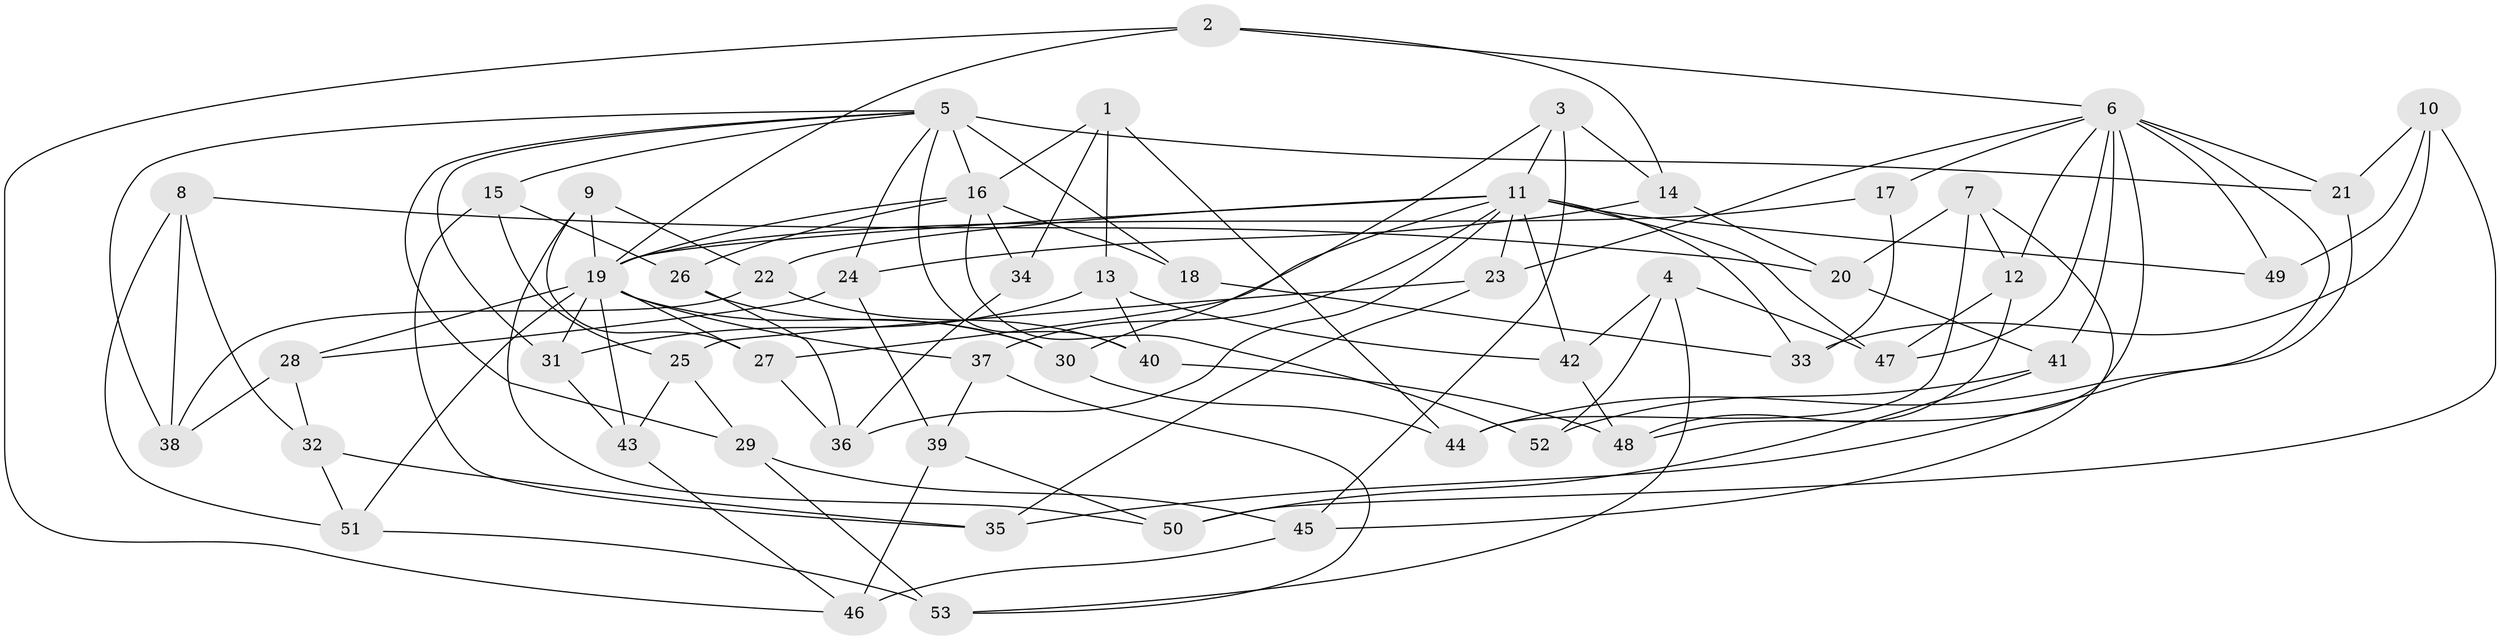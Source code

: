 // original degree distribution, {4: 1.0}
// Generated by graph-tools (version 1.1) at 2025/53/03/04/25 22:53:36]
// undirected, 53 vertices, 118 edges
graph export_dot {
  node [color=gray90,style=filled];
  1;
  2;
  3;
  4;
  5;
  6;
  7;
  8;
  9;
  10;
  11;
  12;
  13;
  14;
  15;
  16;
  17;
  18;
  19;
  20;
  21;
  22;
  23;
  24;
  25;
  26;
  27;
  28;
  29;
  30;
  31;
  32;
  33;
  34;
  35;
  36;
  37;
  38;
  39;
  40;
  41;
  42;
  43;
  44;
  45;
  46;
  47;
  48;
  49;
  50;
  51;
  52;
  53;
  1 -- 13 [weight=1.0];
  1 -- 16 [weight=1.0];
  1 -- 34 [weight=1.0];
  1 -- 44 [weight=1.0];
  2 -- 6 [weight=1.0];
  2 -- 14 [weight=1.0];
  2 -- 19 [weight=1.0];
  2 -- 46 [weight=1.0];
  3 -- 11 [weight=1.0];
  3 -- 14 [weight=1.0];
  3 -- 30 [weight=1.0];
  3 -- 45 [weight=1.0];
  4 -- 42 [weight=1.0];
  4 -- 47 [weight=1.0];
  4 -- 52 [weight=1.0];
  4 -- 53 [weight=1.0];
  5 -- 15 [weight=1.0];
  5 -- 16 [weight=2.0];
  5 -- 18 [weight=2.0];
  5 -- 21 [weight=2.0];
  5 -- 24 [weight=1.0];
  5 -- 29 [weight=1.0];
  5 -- 31 [weight=1.0];
  5 -- 38 [weight=1.0];
  5 -- 40 [weight=1.0];
  6 -- 12 [weight=1.0];
  6 -- 17 [weight=2.0];
  6 -- 21 [weight=2.0];
  6 -- 23 [weight=1.0];
  6 -- 41 [weight=1.0];
  6 -- 44 [weight=1.0];
  6 -- 47 [weight=1.0];
  6 -- 48 [weight=1.0];
  6 -- 49 [weight=1.0];
  7 -- 12 [weight=1.0];
  7 -- 20 [weight=1.0];
  7 -- 44 [weight=1.0];
  7 -- 45 [weight=1.0];
  8 -- 20 [weight=1.0];
  8 -- 32 [weight=1.0];
  8 -- 38 [weight=1.0];
  8 -- 51 [weight=1.0];
  9 -- 19 [weight=1.0];
  9 -- 22 [weight=1.0];
  9 -- 27 [weight=1.0];
  9 -- 50 [weight=1.0];
  10 -- 21 [weight=1.0];
  10 -- 33 [weight=1.0];
  10 -- 49 [weight=1.0];
  10 -- 50 [weight=1.0];
  11 -- 19 [weight=1.0];
  11 -- 22 [weight=1.0];
  11 -- 23 [weight=1.0];
  11 -- 27 [weight=1.0];
  11 -- 33 [weight=1.0];
  11 -- 36 [weight=1.0];
  11 -- 37 [weight=1.0];
  11 -- 42 [weight=1.0];
  11 -- 47 [weight=1.0];
  11 -- 49 [weight=2.0];
  12 -- 47 [weight=1.0];
  12 -- 48 [weight=1.0];
  13 -- 31 [weight=1.0];
  13 -- 40 [weight=1.0];
  13 -- 42 [weight=1.0];
  14 -- 20 [weight=1.0];
  14 -- 24 [weight=1.0];
  15 -- 25 [weight=1.0];
  15 -- 26 [weight=1.0];
  15 -- 35 [weight=1.0];
  16 -- 18 [weight=1.0];
  16 -- 19 [weight=1.0];
  16 -- 26 [weight=1.0];
  16 -- 34 [weight=2.0];
  16 -- 52 [weight=2.0];
  17 -- 19 [weight=1.0];
  17 -- 33 [weight=1.0];
  18 -- 33 [weight=1.0];
  19 -- 27 [weight=1.0];
  19 -- 28 [weight=1.0];
  19 -- 30 [weight=1.0];
  19 -- 31 [weight=1.0];
  19 -- 37 [weight=1.0];
  19 -- 43 [weight=1.0];
  19 -- 51 [weight=1.0];
  20 -- 41 [weight=1.0];
  21 -- 35 [weight=1.0];
  22 -- 38 [weight=1.0];
  22 -- 40 [weight=1.0];
  23 -- 25 [weight=1.0];
  23 -- 35 [weight=1.0];
  24 -- 28 [weight=1.0];
  24 -- 39 [weight=1.0];
  25 -- 29 [weight=1.0];
  25 -- 43 [weight=1.0];
  26 -- 30 [weight=1.0];
  26 -- 36 [weight=1.0];
  27 -- 36 [weight=1.0];
  28 -- 32 [weight=1.0];
  28 -- 38 [weight=1.0];
  29 -- 45 [weight=1.0];
  29 -- 53 [weight=1.0];
  30 -- 44 [weight=1.0];
  31 -- 43 [weight=1.0];
  32 -- 35 [weight=1.0];
  32 -- 51 [weight=1.0];
  34 -- 36 [weight=1.0];
  37 -- 39 [weight=1.0];
  37 -- 53 [weight=1.0];
  39 -- 46 [weight=1.0];
  39 -- 50 [weight=1.0];
  40 -- 48 [weight=1.0];
  41 -- 50 [weight=1.0];
  41 -- 52 [weight=1.0];
  42 -- 48 [weight=1.0];
  43 -- 46 [weight=1.0];
  45 -- 46 [weight=1.0];
  51 -- 53 [weight=1.0];
}
